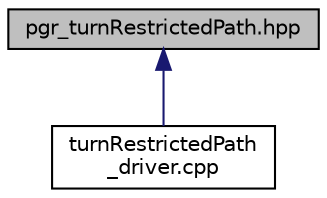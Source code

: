digraph "pgr_turnRestrictedPath.hpp"
{
 // LATEX_PDF_SIZE
  edge [fontname="Helvetica",fontsize="10",labelfontname="Helvetica",labelfontsize="10"];
  node [fontname="Helvetica",fontsize="10",shape=record];
  Node1 [label="pgr_turnRestrictedPath.hpp",height=0.2,width=0.4,color="black", fillcolor="grey75", style="filled", fontcolor="black",tooltip=" "];
  Node1 -> Node2 [dir="back",color="midnightblue",fontsize="10",style="solid",fontname="Helvetica"];
  Node2 [label="turnRestrictedPath\l_driver.cpp",height=0.2,width=0.4,color="black", fillcolor="white", style="filled",URL="$turnRestrictedPath__driver_8cpp.html",tooltip=" "];
}

